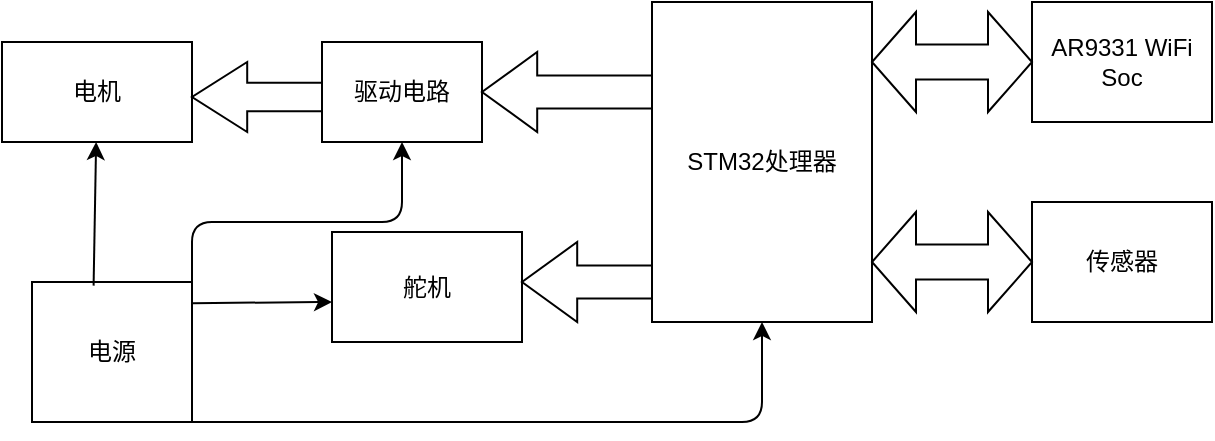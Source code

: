 <mxfile version="14.6.11" type="github">
  <diagram id="batF17xP7W7M_B50-eTJ" name="Page-1">
    <mxGraphModel dx="1038" dy="580" grid="1" gridSize="10" guides="1" tooltips="1" connect="1" arrows="1" fold="1" page="1" pageScale="1" pageWidth="827" pageHeight="1169" math="0" shadow="0">
      <root>
        <mxCell id="0" />
        <mxCell id="1" parent="0" />
        <mxCell id="lSEGTtJU9pQDGZRM_zwp-2" value="STM32处理器" style="rounded=0;whiteSpace=wrap;html=1;" vertex="1" parent="1">
          <mxGeometry x="430" y="450" width="110" height="160" as="geometry" />
        </mxCell>
        <mxCell id="lSEGTtJU9pQDGZRM_zwp-4" value="驱动电路" style="rounded=0;whiteSpace=wrap;html=1;" vertex="1" parent="1">
          <mxGeometry x="265" y="470" width="80" height="50" as="geometry" />
        </mxCell>
        <mxCell id="lSEGTtJU9pQDGZRM_zwp-5" value="电机" style="rounded=0;whiteSpace=wrap;html=1;" vertex="1" parent="1">
          <mxGeometry x="105" y="470" width="95" height="50" as="geometry" />
        </mxCell>
        <mxCell id="lSEGTtJU9pQDGZRM_zwp-6" value="舵机" style="rounded=0;whiteSpace=wrap;html=1;" vertex="1" parent="1">
          <mxGeometry x="270" y="565" width="95" height="55" as="geometry" />
        </mxCell>
        <mxCell id="lSEGTtJU9pQDGZRM_zwp-7" value="电源" style="rounded=0;whiteSpace=wrap;html=1;" vertex="1" parent="1">
          <mxGeometry x="120" y="590" width="80" height="70" as="geometry" />
        </mxCell>
        <mxCell id="lSEGTtJU9pQDGZRM_zwp-8" value="AR9331 WiFi Soc" style="rounded=0;whiteSpace=wrap;html=1;" vertex="1" parent="1">
          <mxGeometry x="620" y="450" width="90" height="60" as="geometry" />
        </mxCell>
        <mxCell id="lSEGTtJU9pQDGZRM_zwp-9" value="" style="endArrow=classic;html=1;exitX=0.385;exitY=0.026;exitDx=0;exitDy=0;exitPerimeter=0;" edge="1" parent="1" source="lSEGTtJU9pQDGZRM_zwp-7" target="lSEGTtJU9pQDGZRM_zwp-5">
          <mxGeometry width="50" height="50" relative="1" as="geometry">
            <mxPoint x="158" y="590" as="sourcePoint" />
            <mxPoint x="151" y="530" as="targetPoint" />
          </mxGeometry>
        </mxCell>
        <mxCell id="lSEGTtJU9pQDGZRM_zwp-10" value="" style="endArrow=classic;html=1;exitX=1;exitY=0;exitDx=0;exitDy=0;entryX=0.5;entryY=1;entryDx=0;entryDy=0;" edge="1" parent="1" source="lSEGTtJU9pQDGZRM_zwp-7" target="lSEGTtJU9pQDGZRM_zwp-4">
          <mxGeometry width="50" height="50" relative="1" as="geometry">
            <mxPoint x="190" y="640" as="sourcePoint" />
            <mxPoint x="320" y="560" as="targetPoint" />
            <Array as="points">
              <mxPoint x="200" y="560" />
              <mxPoint x="305" y="560" />
            </Array>
          </mxGeometry>
        </mxCell>
        <mxCell id="lSEGTtJU9pQDGZRM_zwp-12" value="" style="endArrow=classic;html=1;exitX=1;exitY=1;exitDx=0;exitDy=0;entryX=0.5;entryY=1;entryDx=0;entryDy=0;" edge="1" parent="1" source="lSEGTtJU9pQDGZRM_zwp-7" target="lSEGTtJU9pQDGZRM_zwp-2">
          <mxGeometry width="50" height="50" relative="1" as="geometry">
            <mxPoint x="290" y="620" as="sourcePoint" />
            <mxPoint x="440" y="648" as="targetPoint" />
            <Array as="points">
              <mxPoint x="485" y="660" />
            </Array>
          </mxGeometry>
        </mxCell>
        <mxCell id="lSEGTtJU9pQDGZRM_zwp-30" value="传感器" style="rounded=0;whiteSpace=wrap;html=1;" vertex="1" parent="1">
          <mxGeometry x="620" y="550" width="90" height="60" as="geometry" />
        </mxCell>
        <mxCell id="lSEGTtJU9pQDGZRM_zwp-36" value="" style="html=1;shadow=0;dashed=0;align=center;verticalAlign=middle;shape=mxgraph.arrows2.arrow;dy=0.59;dx=27.6;notch=0;rotation=-180;" vertex="1" parent="1">
          <mxGeometry x="365" y="570" width="65" height="40" as="geometry" />
        </mxCell>
        <mxCell id="lSEGTtJU9pQDGZRM_zwp-39" value="" style="endArrow=classic;html=1;exitX=1.005;exitY=0.151;exitDx=0;exitDy=0;exitPerimeter=0;" edge="1" parent="1" source="lSEGTtJU9pQDGZRM_zwp-7">
          <mxGeometry width="50" height="50" relative="1" as="geometry">
            <mxPoint x="230" y="660" as="sourcePoint" />
            <mxPoint x="270" y="600" as="targetPoint" />
          </mxGeometry>
        </mxCell>
        <mxCell id="lSEGTtJU9pQDGZRM_zwp-40" value="" style="html=1;shadow=0;dashed=0;align=center;verticalAlign=middle;shape=mxgraph.arrows2.twoWayArrow;dy=0.65;dx=22;" vertex="1" parent="1">
          <mxGeometry x="540" y="455" width="80" height="50" as="geometry" />
        </mxCell>
        <mxCell id="lSEGTtJU9pQDGZRM_zwp-41" value="" style="html=1;shadow=0;dashed=0;align=center;verticalAlign=middle;shape=mxgraph.arrows2.twoWayArrow;dy=0.65;dx=22;" vertex="1" parent="1">
          <mxGeometry x="540" y="555" width="80" height="50" as="geometry" />
        </mxCell>
        <mxCell id="lSEGTtJU9pQDGZRM_zwp-42" value="" style="html=1;shadow=0;dashed=0;align=center;verticalAlign=middle;shape=mxgraph.arrows2.arrow;dy=0.59;dx=27.6;notch=0;rotation=-180;" vertex="1" parent="1">
          <mxGeometry x="345" y="475" width="85" height="40" as="geometry" />
        </mxCell>
        <mxCell id="lSEGTtJU9pQDGZRM_zwp-43" value="" style="html=1;shadow=0;dashed=0;align=center;verticalAlign=middle;shape=mxgraph.arrows2.arrow;dy=0.59;dx=27.6;notch=0;rotation=-180;" vertex="1" parent="1">
          <mxGeometry x="200" y="480" width="65" height="35" as="geometry" />
        </mxCell>
      </root>
    </mxGraphModel>
  </diagram>
</mxfile>

